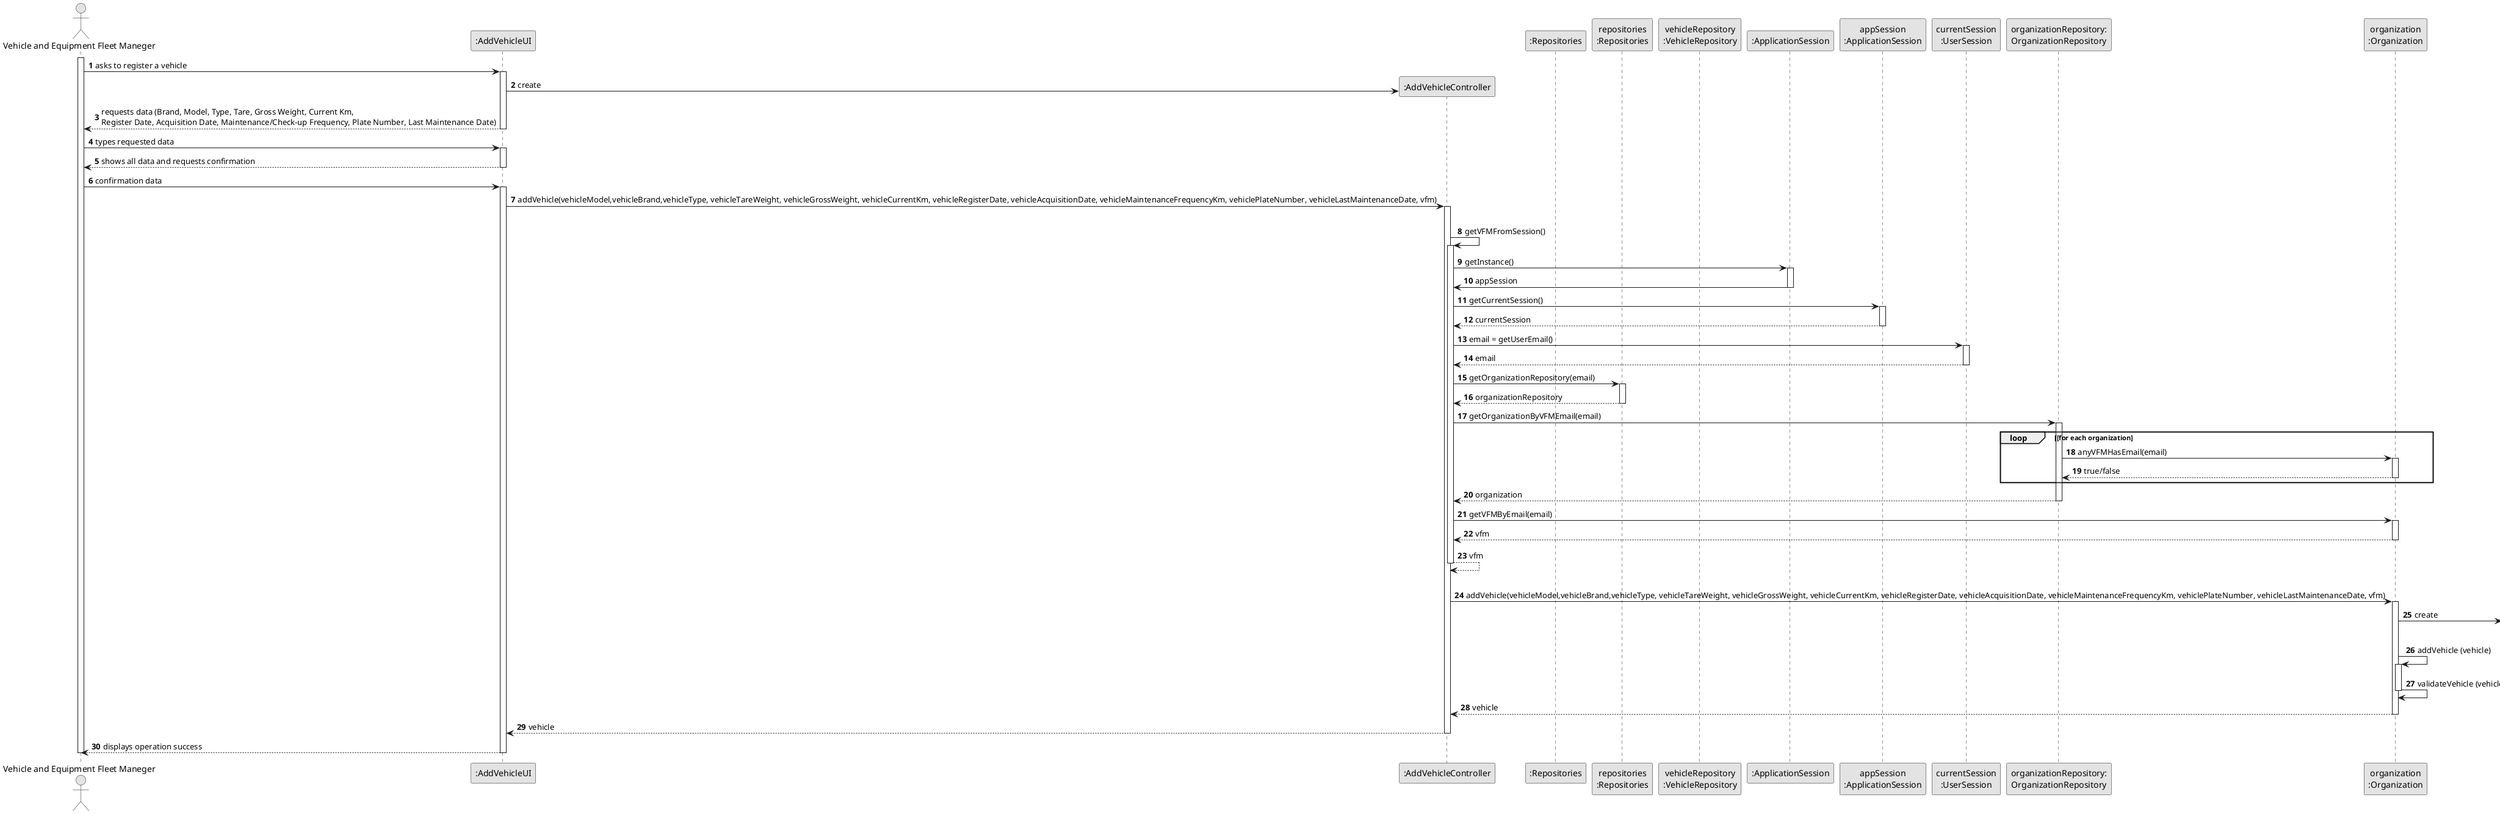 @startuml
skinparam monochrome true
skinparam packageStyle rectangle
skinparam shadowing false

autonumber

'hide footbox
actor "Vehicle and Equipment Fleet Maneger" as ADM
participant ":AddVehicleUI" as UI
participant ":AddVehicleController" as CTRL
participant ":Repositories" as RepositorySingleton
participant ":Repositories" as RepositorySingleton
participant "repositories\n:Repositories" as PLAT
participant "vehicleRepository\n:VehicleRepository" as VR
participant ":ApplicationSession" as _APP
participant "appSession\n:ApplicationSession" as APP
participant "currentSession\n:UserSession" as SESSAO
participant "organizationRepository:\nOrganizationRepository" as OrganizationRepository
participant "organization\n:Organization" as ORG
participant "vehicle\n:Vehicle" as VEICULO

activate ADM

        ADM -> UI : asks to register a vehicle

        activate UI

'            UI --> ADM : requests data (reference, description,  informal \n description, technical description, duration, cost)
            'create CTRL
            UI -> CTRL** : create

            UI --> ADM : requests data (Brand, Model, Type, Tare, Gross Weight, Current Km, \nRegister Date, Acquisition Date, Maintenance/Check-up Frequency, Plate Number, Last Maintenance Date)
        deactivate UI

    ADM -> UI : types requested data
    activate UI

        UI --> ADM : shows all data and requests confirmation
    deactivate UI

    ADM -> UI : confirmation data
    activate UI

        UI -> CTRL : addVehicle(vehicleModel,vehicleBrand,vehicleType, vehicleTareWeight, vehicleGrossWeight, vehicleCurrentKm, vehicleRegisterDate, vehicleAcquisitionDate, vehicleMaintenanceFrequencyKm, vehiclePlateNumber, vehicleLastMaintenanceDate, vfm)
        activate CTRL


            |||
            CTRL -> CTRL : getVFMFromSession()
            activate CTRL

                CTRL -> _APP: getInstance()
                activate _APP
                    _APP -> CTRL: appSession
                deactivate _APP


                CTRL -> APP: getCurrentSession()
                activate APP

                    APP --> CTRL: currentSession
                deactivate APP

                CTRL -> SESSAO: email = getUserEmail()
                activate SESSAO

                    SESSAO --> CTRL: email
                deactivate SESSAO


                CTRL -> PLAT: getOrganizationRepository(email)
                activate PLAT

                    PLAT --> CTRL: organizationRepository
                deactivate PLAT


                CTRL -> OrganizationRepository: getOrganizationByVFMEmail(email)
                activate OrganizationRepository

                    loop [for each organization
                        OrganizationRepository -> ORG : anyVFMHasEmail(email)
                        activate ORG

                             ORG --> OrganizationRepository : true/false
                        deactivate ORG
                    end
                    OrganizationRepository --> CTRL : organization
                deactivate OrganizationRepository

                CTRL -> ORG: getVFMByEmail(email)
                activate ORG

                    ORG --> CTRL : vfm
                deactivate ORG

                CTRL --> CTRL : vfm
            deactivate CTRL

            |||
            CTRL -> ORG: addVehicle(vehicleModel,vehicleBrand,vehicleType, vehicleTareWeight, vehicleGrossWeight, vehicleCurrentKm, vehicleRegisterDate, vehicleAcquisitionDate, vehicleMaintenanceFrequencyKm, vehiclePlateNumber, vehicleLastMaintenanceDate, vfm)
            activate ORG

                ORG -> VEICULO**: create
                ORG -> ORG: addVehicle (vehicle)


                activate ORG
                    ORG -> ORG: validateVehicle (vehicle)
                deactivate ORG

                ORG --> CTRL : vehicle

            deactivate ORG

            CTRL --> UI: vehicle
            deactivate CTRL
            UI --> ADM: displays operation success
    deactivate UI

deactivate ADM

@enduml